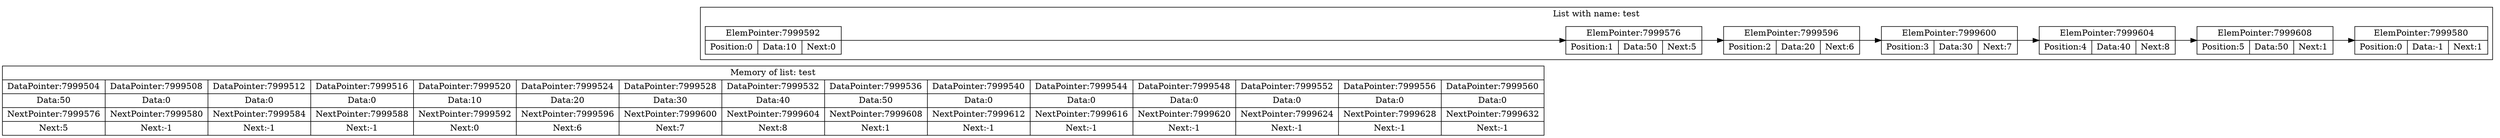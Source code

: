 digraph G{
rankdir=LR;
data [shape=record, rankdir=LR,label="{Memory of list: test} | {{DataPointer:
7999504 | Data:
50 | NextPointer:
7999576 | Next:
5}| {DataPointer:
7999508 | Data:
0 | NextPointer:
7999580 | Next:
-1}| {DataPointer:
7999512 | Data:
0 | NextPointer:
7999584 | Next:
-1}| {DataPointer:
7999516 | Data:
0 | NextPointer:
7999588 | Next:
-1}| {DataPointer:
7999520 | Data:
10 | NextPointer:
7999592 | Next:
0}| {DataPointer:
7999524 | Data:
20 | NextPointer:
7999596 | Next:
6}| {DataPointer:
7999528 | Data:
30 | NextPointer:
7999600 | Next:
7}| {DataPointer:
7999532 | Data:
40 | NextPointer:
7999604 | Next:
8}| {DataPointer:
7999536 | Data:
50 | NextPointer:
7999608 | Next:
1}| {DataPointer:
7999540 | Data:
0 | NextPointer:
7999612 | Next:
-1}| {DataPointer:
7999544 | Data:
0 | NextPointer:
7999616 | Next:
-1}| {DataPointer:
7999548 | Data:
0 | NextPointer:
7999620 | Next:
-1}| {DataPointer:
7999552 | Data:
0 | NextPointer:
7999624 | Next:
-1}| {DataPointer:
7999556 | Data:
0 | NextPointer:
7999628 | Next:
-1}| {DataPointer:
7999560 | Data:
0 | NextPointer:
7999632 | Next:
-1}}"];
subgraph clusterlist {
0 [shape=record, label="ElemPointer:
7999592 | {Position
:0 | Data:
10 | Next:
0}"];
1 [shape=record, label="ElemPointer:
7999576 | {Position
:50 | Data:
5 | Next:
0}"];
0->1
1 [shape=record, label="ElemPointer:
7999576 | {Position
:1 | Data:
50 | Next:
5}"];
2 [shape=record, label="ElemPointer:
7999596 | {Position
:20 | Data:
6 | Next:
5}"];
1->2
2 [shape=record, label="ElemPointer:
7999596 | {Position
:2 | Data:
20 | Next:
6}"];
3 [shape=record, label="ElemPointer:
7999600 | {Position
:30 | Data:
7 | Next:
6}"];
2->3
3 [shape=record, label="ElemPointer:
7999600 | {Position
:3 | Data:
30 | Next:
7}"];
4 [shape=record, label="ElemPointer:
7999604 | {Position
:40 | Data:
8 | Next:
7}"];
3->4
4 [shape=record, label="ElemPointer:
7999604 | {Position
:4 | Data:
40 | Next:
8}"];
5 [shape=record, label="ElemPointer:
7999608 | {Position
:50 | Data:
1 | Next:
8}"];
4->5
5 [shape=record, label="ElemPointer:
7999608 | {Position
:5 | Data:
50 | Next:
1}"];
6 [shape=record, label="ElemPointer:
7999580 | {Position
:0 | Data:
-1 | Next:
1}"];
5->6
label = "List with name: test"}
}
